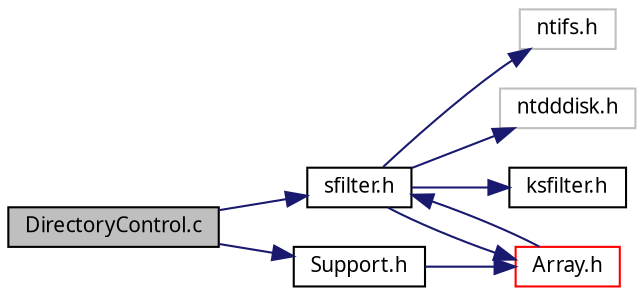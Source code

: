digraph G
{
  edge [fontname="FreeSans.ttf",fontsize=10,labelfontname="FreeSans.ttf",labelfontsize=10];
  node [fontname="FreeSans.ttf",fontsize=10,shape=record];
  rankdir=LR;
  Node1 [label="DirectoryControl.c",height=0.2,width=0.4,color="black", fillcolor="grey75", style="filled" fontcolor="black"];
  Node1 -> Node2 [color="midnightblue",fontsize=10,style="solid"];
  Node2 [label="sfilter.h",height=0.2,width=0.4,color="black", fillcolor="white", style="filled",URL="$sfilter_8h.html"];
  Node2 -> Node3 [color="midnightblue",fontsize=10,style="solid"];
  Node3 [label="ntifs.h",height=0.2,width=0.4,color="grey75", fillcolor="white", style="filled"];
  Node2 -> Node4 [color="midnightblue",fontsize=10,style="solid"];
  Node4 [label="ntdddisk.h",height=0.2,width=0.4,color="grey75", fillcolor="white", style="filled"];
  Node2 -> Node5 [color="midnightblue",fontsize=10,style="solid"];
  Node5 [label="ksfilter.h",height=0.2,width=0.4,color="black", fillcolor="white", style="filled",URL="$ksfilter_8h.html"];
  Node2 -> Node6 [color="midnightblue",fontsize=10,style="solid"];
  Node6 [label="Array.h",height=0.2,width=0.4,color="red", fillcolor="white", style="filled",URL="$_array_8h.html"];
  Node6 -> Node2 [color="midnightblue",fontsize=10,style="solid"];
  Node1 -> Node7 [color="midnightblue",fontsize=10,style="solid"];
  Node7 [label="Support.h",height=0.2,width=0.4,color="black", fillcolor="white", style="filled",URL="$_support_8h.html"];
  Node7 -> Node6 [color="midnightblue",fontsize=10,style="solid"];
}
